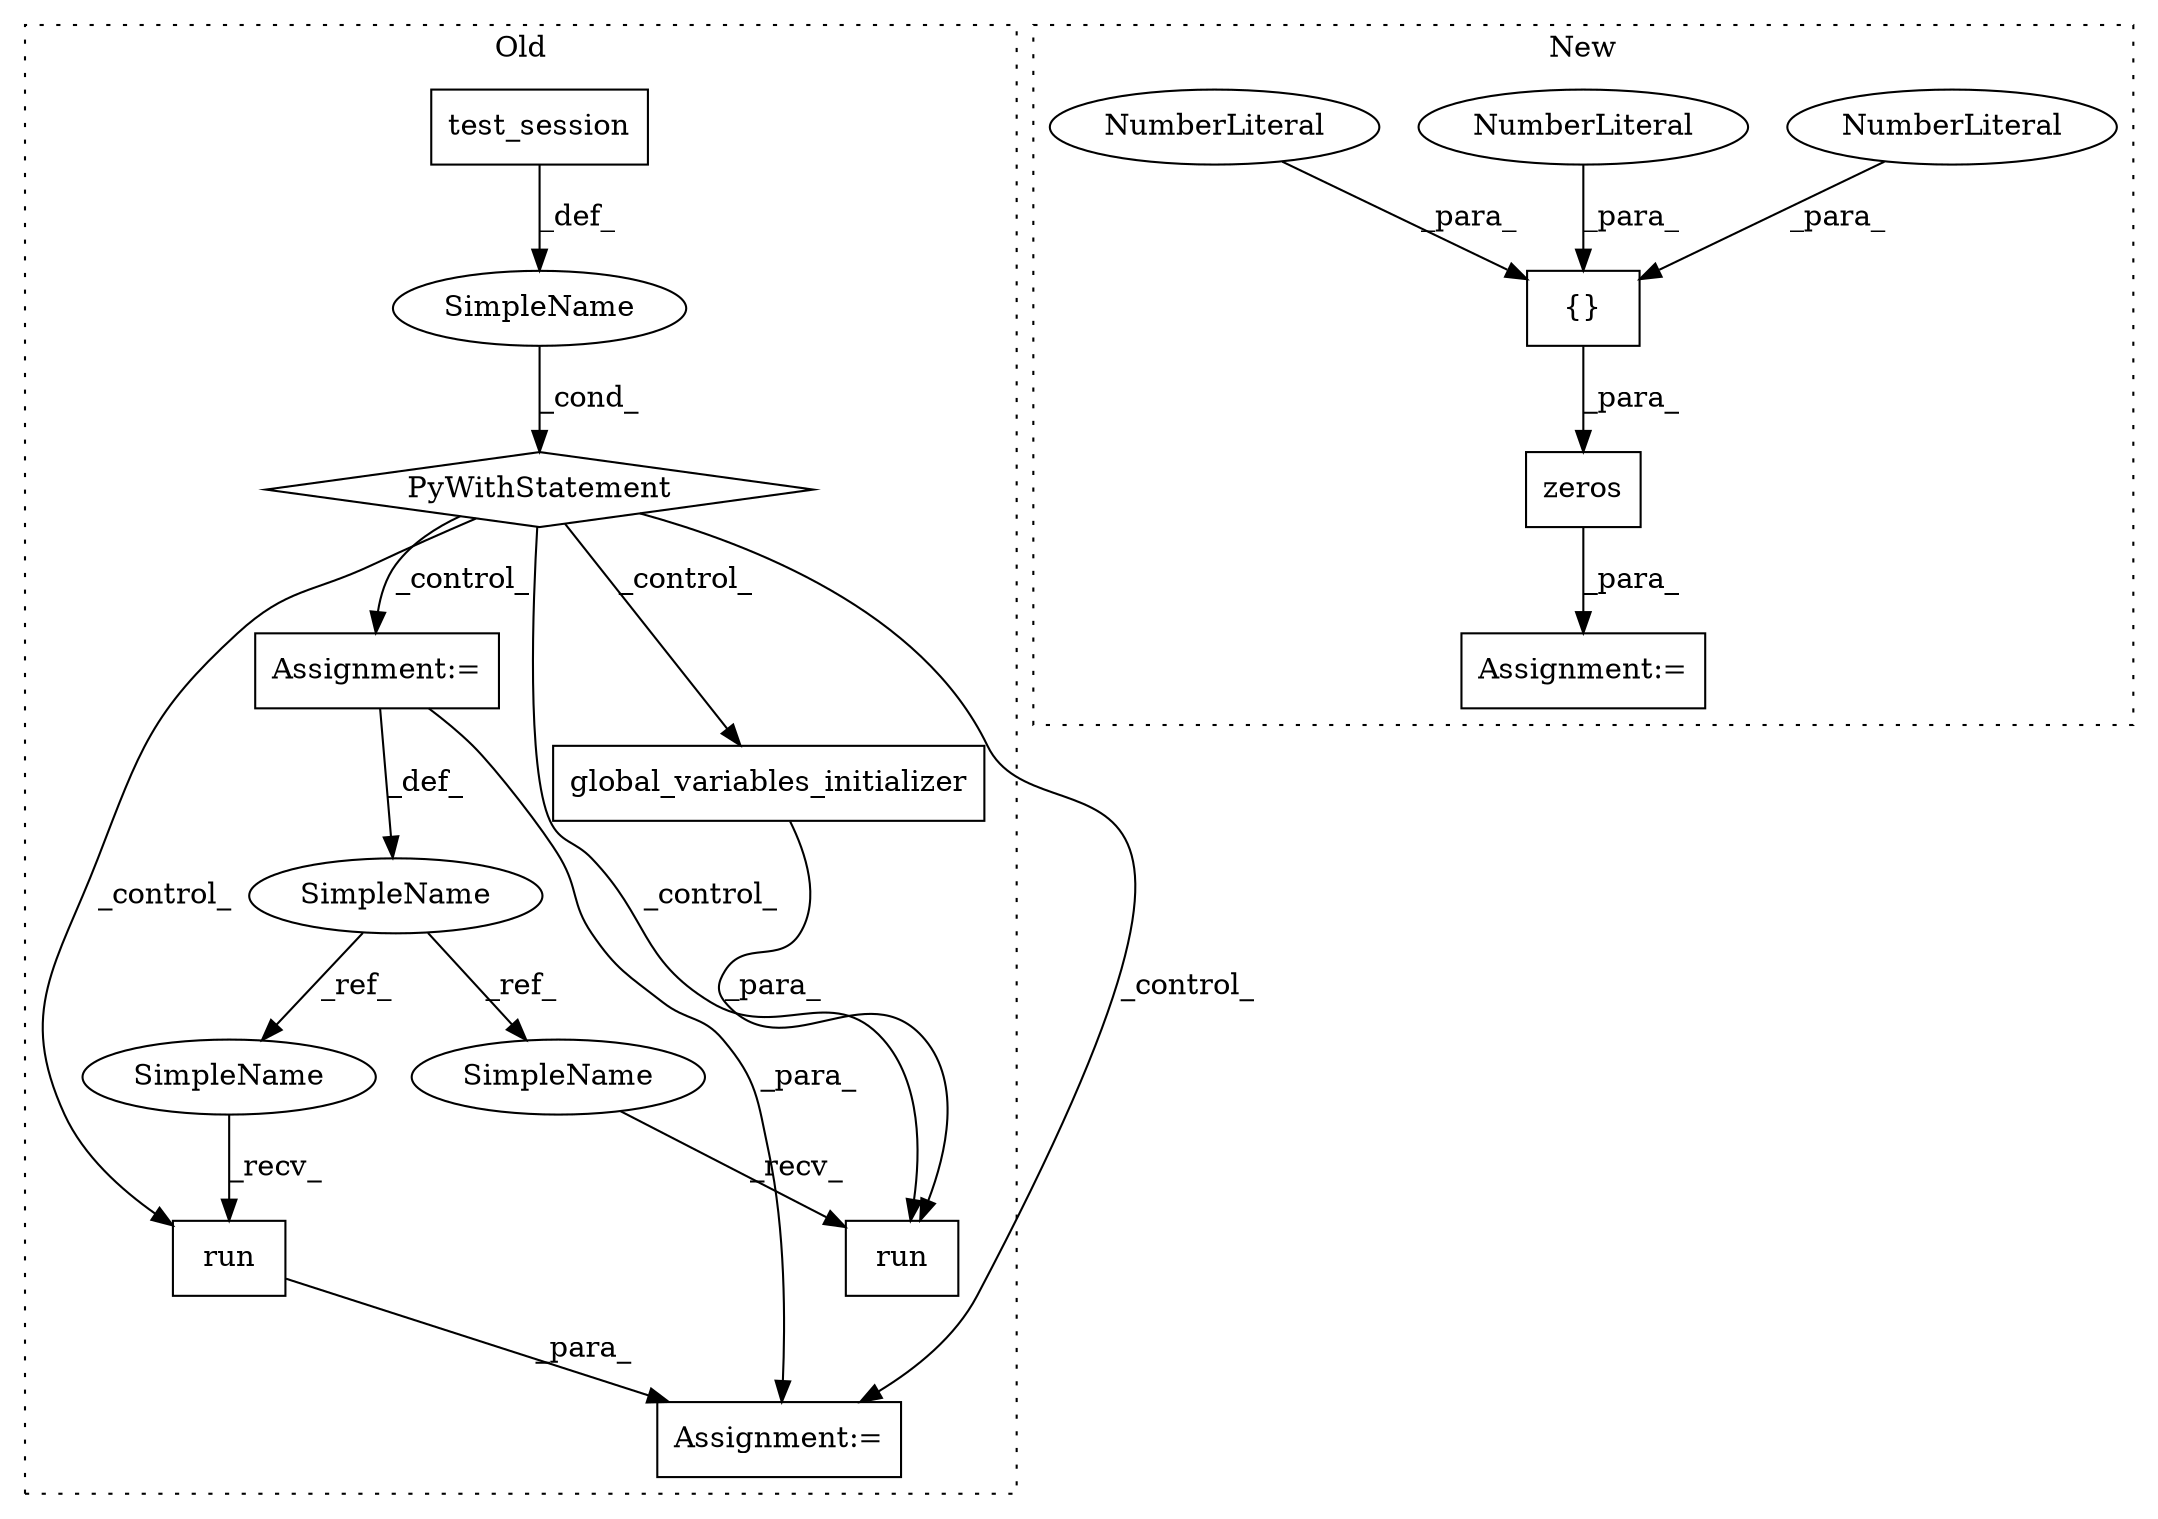 digraph G {
subgraph cluster0 {
1 [label="global_variables_initializer" a="32" s="9368" l="30" shape="box"];
3 [label="test_session" a="32" s="9308" l="14" shape="box"];
8 [label="SimpleName" a="42" s="" l="" shape="ellipse"];
9 [label="PyWithStatement" a="104" s="9293,9322" l="10,2" shape="diamond"];
10 [label="run" a="32" s="9353,9398" l="4,1" shape="box"];
11 [label="Assignment:=" a="7" s="9336" l="4" shape="box"];
13 [label="run" a="32" s="9420,9431" l="4,1" shape="box"];
14 [label="SimpleName" a="42" s="9336" l="4" shape="ellipse"];
15 [label="Assignment:=" a="7" s="9414" l="1" shape="box"];
16 [label="SimpleName" a="42" s="9415" l="4" shape="ellipse"];
17 [label="SimpleName" a="42" s="9348" l="4" shape="ellipse"];
label = "Old";
style="dotted";
}
subgraph cluster1 {
2 [label="zeros" a="32" s="4807,4829" l="6,1" shape="box"];
4 [label="{}" a="4" s="4822,4828" l="1,1" shape="box"];
5 [label="NumberLiteral" a="34" s="4823" l="1" shape="ellipse"];
6 [label="NumberLiteral" a="34" s="4827" l="1" shape="ellipse"];
7 [label="NumberLiteral" a="34" s="4825" l="1" shape="ellipse"];
12 [label="Assignment:=" a="7" s="4795" l="1" shape="box"];
label = "New";
style="dotted";
}
1 -> 10 [label="_para_"];
2 -> 12 [label="_para_"];
3 -> 8 [label="_def_"];
4 -> 2 [label="_para_"];
5 -> 4 [label="_para_"];
6 -> 4 [label="_para_"];
7 -> 4 [label="_para_"];
8 -> 9 [label="_cond_"];
9 -> 15 [label="_control_"];
9 -> 1 [label="_control_"];
9 -> 13 [label="_control_"];
9 -> 10 [label="_control_"];
9 -> 11 [label="_control_"];
11 -> 15 [label="_para_"];
11 -> 14 [label="_def_"];
13 -> 15 [label="_para_"];
14 -> 17 [label="_ref_"];
14 -> 16 [label="_ref_"];
16 -> 13 [label="_recv_"];
17 -> 10 [label="_recv_"];
}